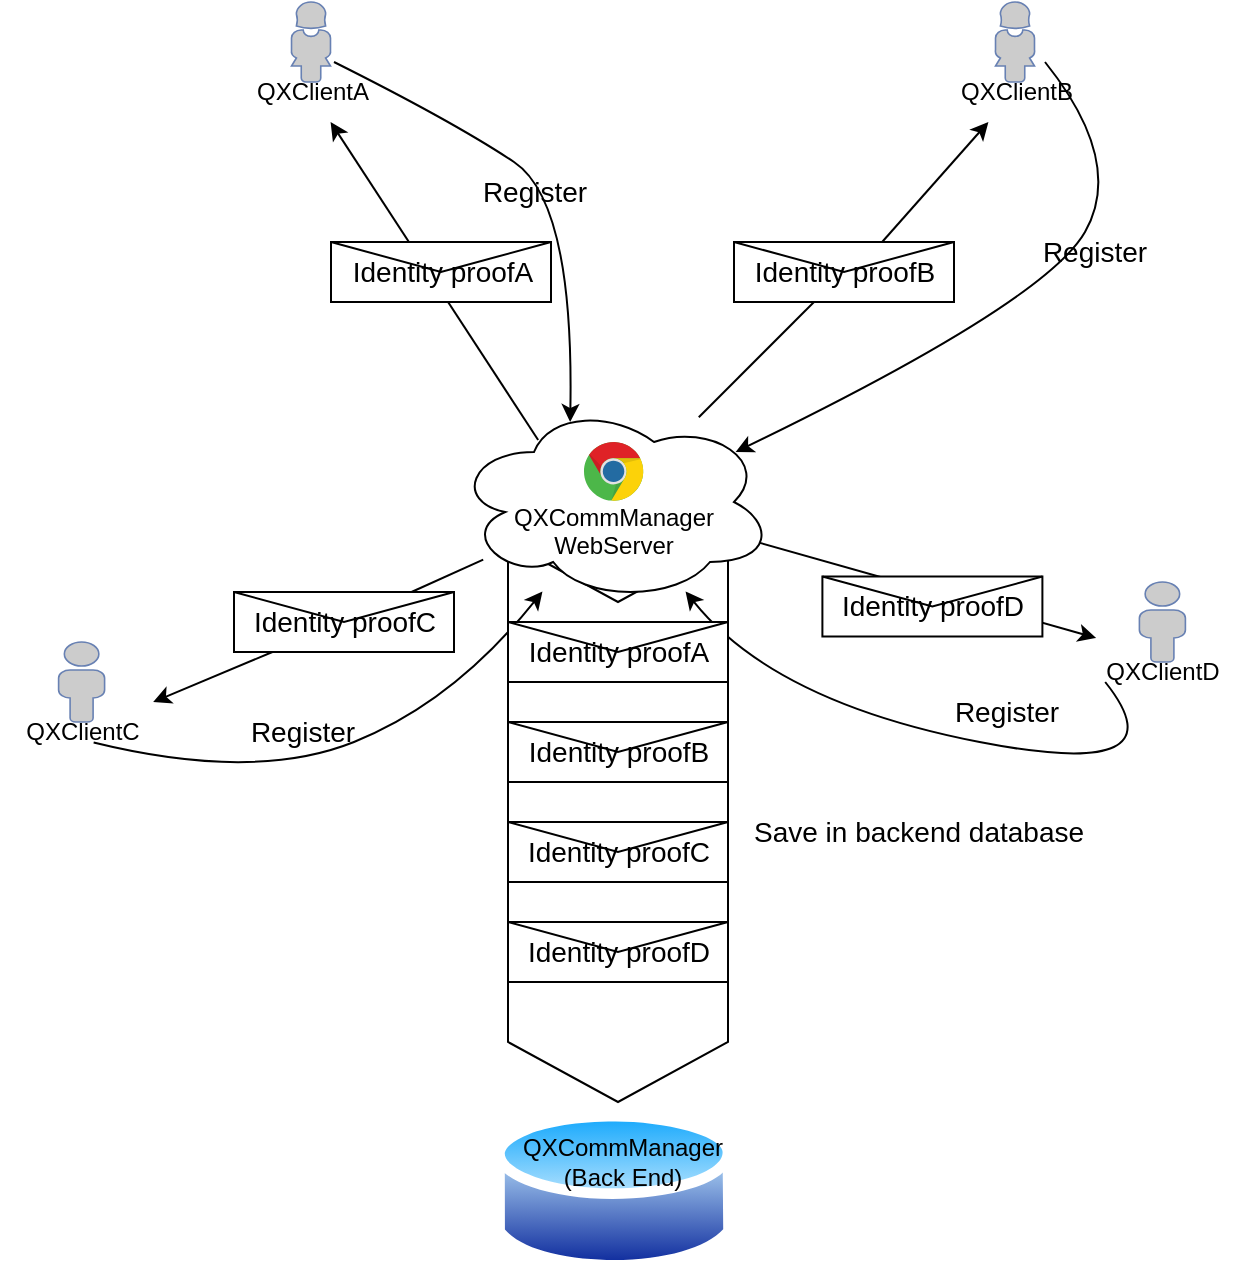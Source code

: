 <mxfile version="20.8.16" type="device"><diagram id="prtHgNgQTEPvFCAcTncT" name="Page-1"><mxGraphModel dx="1418" dy="820" grid="1" gridSize="10" guides="1" tooltips="1" connect="1" arrows="1" fold="1" page="1" pageScale="1" pageWidth="827" pageHeight="1169" math="0" shadow="0"><root><mxCell id="0"/><mxCell id="1" parent="0"/><mxCell id="p9M1UZCPdhUllJos0lhm-1" value="" style="html=1;shadow=0;dashed=0;align=center;verticalAlign=middle;shape=mxgraph.arrows2.arrow;dy=0;dx=30;notch=30;direction=south;" vertex="1" parent="1"><mxGeometry x="287" y="360" width="110" height="280" as="geometry"/></mxCell><mxCell id="-nCqYkHzK6jDtkny3kdg-1" value="&lt;br&gt;&lt;br&gt;QXCommManager&lt;br&gt;WebServer" style="ellipse;shape=cloud;whiteSpace=wrap;html=1;align=center;" parent="1" vertex="1"><mxGeometry x="260" y="290" width="160" height="100" as="geometry"/></mxCell><mxCell id="-nCqYkHzK6jDtkny3kdg-19" value="" style="fontColor=#0066CC;verticalAlign=top;verticalLabelPosition=bottom;labelPosition=center;align=center;html=1;outlineConnect=0;fillColor=#CCCCCC;strokeColor=#6881B3;gradientColor=none;gradientDirection=north;strokeWidth=2;shape=mxgraph.networks.user_male;" parent="1" vertex="1"><mxGeometry x="62.3" y="410" width="23" height="40" as="geometry"/></mxCell><mxCell id="-nCqYkHzK6jDtkny3kdg-20" value="" style="fontColor=#0066CC;verticalAlign=top;verticalLabelPosition=bottom;labelPosition=center;align=center;html=1;outlineConnect=0;fillColor=#CCCCCC;strokeColor=#6881B3;gradientColor=none;gradientDirection=north;strokeWidth=2;shape=mxgraph.networks.user_female;" parent="1" vertex="1"><mxGeometry x="178.5" y="90" width="20" height="40" as="geometry"/></mxCell><mxCell id="-nCqYkHzK6jDtkny3kdg-22" value="QXClientC" style="text;html=1;align=center;verticalAlign=middle;resizable=0;points=[];autosize=1;strokeColor=none;fillColor=none;" parent="1" vertex="1"><mxGeometry x="33.8" y="440" width="80" height="30" as="geometry"/></mxCell><mxCell id="-nCqYkHzK6jDtkny3kdg-28" value="QXClientA" style="text;html=1;align=center;verticalAlign=middle;resizable=0;points=[];autosize=1;strokeColor=none;fillColor=none;" parent="1" vertex="1"><mxGeometry x="148.5" y="120" width="80" height="30" as="geometry"/></mxCell><mxCell id="-nCqYkHzK6jDtkny3kdg-29" value="" style="fontColor=#0066CC;verticalAlign=top;verticalLabelPosition=bottom;labelPosition=center;align=center;html=1;outlineConnect=0;fillColor=#CCCCCC;strokeColor=#6881B3;gradientColor=none;gradientDirection=north;strokeWidth=2;shape=mxgraph.networks.user_female;" parent="1" vertex="1"><mxGeometry x="530.5" y="90" width="20" height="40" as="geometry"/></mxCell><mxCell id="-nCqYkHzK6jDtkny3kdg-30" value="QXClientB" style="text;html=1;align=center;verticalAlign=middle;resizable=0;points=[];autosize=1;strokeColor=none;fillColor=none;" parent="1" vertex="1"><mxGeometry x="500.5" y="120" width="80" height="30" as="geometry"/></mxCell><mxCell id="-nCqYkHzK6jDtkny3kdg-31" value="" style="fontColor=#0066CC;verticalAlign=top;verticalLabelPosition=bottom;labelPosition=center;align=center;html=1;outlineConnect=0;fillColor=#CCCCCC;strokeColor=#6881B3;gradientColor=none;gradientDirection=north;strokeWidth=2;shape=mxgraph.networks.user_male;" parent="1" vertex="1"><mxGeometry x="602.7" y="380" width="23" height="40" as="geometry"/></mxCell><mxCell id="-nCqYkHzK6jDtkny3kdg-32" value="QXClientD" style="text;html=1;align=center;verticalAlign=middle;resizable=0;points=[];autosize=1;strokeColor=none;fillColor=none;" parent="1" vertex="1"><mxGeometry x="574.2" y="410" width="80" height="30" as="geometry"/></mxCell><mxCell id="-nCqYkHzK6jDtkny3kdg-34" value="" style="endArrow=classic;html=1;rounded=0;entryX=0.086;entryY=-0.067;entryDx=0;entryDy=0;entryPerimeter=0;" parent="1" source="-nCqYkHzK6jDtkny3kdg-1" target="-nCqYkHzK6jDtkny3kdg-32" edge="1"><mxGeometry relative="1" as="geometry"><mxPoint x="420.0" y="485" as="sourcePoint"/><mxPoint x="479.2" y="410" as="targetPoint"/></mxGeometry></mxCell><mxCell id="-nCqYkHzK6jDtkny3kdg-35" value="&lt;font style=&quot;font-size: 14px;&quot;&gt;Identity proofD&lt;/font&gt;" style="shape=message;html=1;outlineConnect=0;" parent="-nCqYkHzK6jDtkny3kdg-34" vertex="1"><mxGeometry width="110" height="30" relative="1" as="geometry"><mxPoint x="-53" y="-7" as="offset"/></mxGeometry></mxCell><mxCell id="-nCqYkHzK6jDtkny3kdg-36" value="" style="endArrow=classic;html=1;rounded=0;exitX=0.625;exitY=0.2;exitDx=0;exitDy=0;exitPerimeter=0;startArrow=none;" parent="1" source="-nCqYkHzK6jDtkny3kdg-42" target="-nCqYkHzK6jDtkny3kdg-30" edge="1"><mxGeometry relative="1" as="geometry"><mxPoint x="486.5" y="325" as="sourcePoint"/><mxPoint x="651.52" y="247.99" as="targetPoint"/></mxGeometry></mxCell><mxCell id="-nCqYkHzK6jDtkny3kdg-38" value="" style="endArrow=classic;html=1;rounded=0;exitX=0.263;exitY=0.19;exitDx=0;exitDy=0;exitPerimeter=0;" parent="1" source="-nCqYkHzK6jDtkny3kdg-1" target="-nCqYkHzK6jDtkny3kdg-28" edge="1"><mxGeometry relative="1" as="geometry"><mxPoint x="370" y="320" as="sourcePoint"/><mxPoint x="466" y="160" as="targetPoint"/></mxGeometry></mxCell><mxCell id="-nCqYkHzK6jDtkny3kdg-40" value="" style="endArrow=classic;html=1;rounded=0;startArrow=none;" parent="1" source="-nCqYkHzK6jDtkny3kdg-47" target="-nCqYkHzK6jDtkny3kdg-22" edge="1"><mxGeometry relative="1" as="geometry"><mxPoint x="260.0" y="530" as="sourcePoint"/><mxPoint x="108.8" y="469" as="targetPoint"/></mxGeometry></mxCell><mxCell id="-nCqYkHzK6jDtkny3kdg-44" value="" style="endArrow=none;html=1;rounded=0;" parent="1" source="-nCqYkHzK6jDtkny3kdg-1" target="-nCqYkHzK6jDtkny3kdg-42" edge="1"><mxGeometry relative="1" as="geometry"><mxPoint x="435.5" y="310" as="sourcePoint"/><mxPoint x="531.5" y="150" as="targetPoint"/></mxGeometry></mxCell><mxCell id="-nCqYkHzK6jDtkny3kdg-42" value="&lt;font style=&quot;font-size: 14px;&quot;&gt;Identity proofB&lt;/font&gt;" style="shape=message;html=1;outlineConnect=0;" parent="1" vertex="1"><mxGeometry x="400.0" y="209.995" width="110" height="30" as="geometry"/></mxCell><mxCell id="-nCqYkHzK6jDtkny3kdg-45" value="&lt;font style=&quot;font-size: 14px;&quot;&gt;Identity proofA&lt;/font&gt;" style="shape=message;html=1;outlineConnect=0;" parent="1" vertex="1"><mxGeometry x="198.5" y="209.995" width="110" height="30" as="geometry"/></mxCell><mxCell id="-nCqYkHzK6jDtkny3kdg-51" value="" style="curved=1;endArrow=classic;html=1;rounded=0;fontSize=14;entryX=0.363;entryY=0.1;entryDx=0;entryDy=0;entryPerimeter=0;" parent="1" target="-nCqYkHzK6jDtkny3kdg-1" edge="1"><mxGeometry width="50" height="50" relative="1" as="geometry"><mxPoint x="200" y="120" as="sourcePoint"/><mxPoint x="250" y="70" as="targetPoint"/><Array as="points"><mxPoint x="260" y="150"/><mxPoint x="320" y="190"/></Array></mxGeometry></mxCell><mxCell id="-nCqYkHzK6jDtkny3kdg-52" value="Register" style="text;html=1;align=center;verticalAlign=middle;resizable=0;points=[];autosize=1;strokeColor=none;fillColor=none;fontSize=14;" parent="1" vertex="1"><mxGeometry x="260" y="170" width="80" height="30" as="geometry"/></mxCell><mxCell id="-nCqYkHzK6jDtkny3kdg-54" value="" style="curved=1;endArrow=classic;html=1;rounded=0;fontSize=14;entryX=0.88;entryY=0.25;entryDx=0;entryDy=0;entryPerimeter=0;" parent="1" target="-nCqYkHzK6jDtkny3kdg-1" edge="1"><mxGeometry width="50" height="50" relative="1" as="geometry"><mxPoint x="555.5" y="120" as="sourcePoint"/><mxPoint x="465.5" y="310" as="targetPoint"/><Array as="points"><mxPoint x="595.5" y="170"/><mxPoint x="555.5" y="240"/></Array></mxGeometry></mxCell><mxCell id="-nCqYkHzK6jDtkny3kdg-55" value="Register" style="text;html=1;align=center;verticalAlign=middle;resizable=0;points=[];autosize=1;strokeColor=none;fillColor=none;fontSize=14;" parent="1" vertex="1"><mxGeometry x="540" y="200" width="80" height="30" as="geometry"/></mxCell><mxCell id="-nCqYkHzK6jDtkny3kdg-59" value="" style="endArrow=none;html=1;rounded=0;" parent="1" source="-nCqYkHzK6jDtkny3kdg-1" target="-nCqYkHzK6jDtkny3kdg-47" edge="1"><mxGeometry relative="1" as="geometry"><mxPoint x="274.235" y="368.47" as="sourcePoint"/><mxPoint x="108.522" y="440" as="targetPoint"/></mxGeometry></mxCell><mxCell id="-nCqYkHzK6jDtkny3kdg-47" value="&lt;font style=&quot;font-size: 14px;&quot;&gt;Identity proofC&lt;/font&gt;" style="shape=message;html=1;outlineConnect=0;" parent="1" vertex="1"><mxGeometry x="150.0" y="384.995" width="110" height="30" as="geometry"/></mxCell><mxCell id="-nCqYkHzK6jDtkny3kdg-60" value="" style="curved=1;endArrow=classic;html=1;rounded=0;fontSize=14;" parent="1" target="-nCqYkHzK6jDtkny3kdg-1" edge="1"><mxGeometry width="50" height="50" relative="1" as="geometry"><mxPoint x="585.6" y="430" as="sourcePoint"/><mxPoint x="430.9" y="625" as="targetPoint"/><Array as="points"><mxPoint x="625.6" y="480"/><mxPoint x="420" y="440"/></Array></mxGeometry></mxCell><mxCell id="-nCqYkHzK6jDtkny3kdg-61" value="Register" style="text;html=1;align=center;verticalAlign=middle;resizable=0;points=[];autosize=1;strokeColor=none;fillColor=none;fontSize=14;" parent="1" vertex="1"><mxGeometry x="495.5" y="430" width="80" height="30" as="geometry"/></mxCell><mxCell id="-nCqYkHzK6jDtkny3kdg-62" value="" style="curved=1;endArrow=classic;html=1;rounded=0;fontSize=14;" parent="1" target="-nCqYkHzK6jDtkny3kdg-1" edge="1"><mxGeometry width="50" height="50" relative="1" as="geometry"><mxPoint x="79.82" y="460.27" as="sourcePoint"/><mxPoint x="-130.003" y="414.991" as="targetPoint"/><Array as="points"><mxPoint x="160" y="480"/><mxPoint x="260" y="440"/></Array></mxGeometry></mxCell><mxCell id="-nCqYkHzK6jDtkny3kdg-63" value="Register" style="text;html=1;align=center;verticalAlign=middle;resizable=0;points=[];autosize=1;strokeColor=none;fillColor=none;fontSize=14;" parent="1" vertex="1"><mxGeometry x="143.5" y="440" width="80" height="30" as="geometry"/></mxCell><mxCell id="gsB9Upkz0s6pjGbxG69l-1" value="" style="dashed=0;outlineConnect=0;html=1;align=center;labelPosition=center;verticalLabelPosition=bottom;verticalAlign=top;shape=mxgraph.weblogos.chrome" parent="1" vertex="1"><mxGeometry x="325" y="310" width="30" height="30" as="geometry"/></mxCell><mxCell id="p9M1UZCPdhUllJos0lhm-2" value="&lt;font style=&quot;font-size: 14px;&quot;&gt;Identity proofB&lt;/font&gt;" style="shape=message;html=1;outlineConnect=0;" vertex="1" parent="1"><mxGeometry x="287.0" y="449.995" width="110" height="30" as="geometry"/></mxCell><mxCell id="p9M1UZCPdhUllJos0lhm-3" value="&lt;font style=&quot;font-size: 14px;&quot;&gt;Identity proofA&lt;/font&gt;" style="shape=message;html=1;outlineConnect=0;" vertex="1" parent="1"><mxGeometry x="287.0" y="399.995" width="110" height="30" as="geometry"/></mxCell><mxCell id="p9M1UZCPdhUllJos0lhm-4" value="&lt;font style=&quot;font-size: 14px;&quot;&gt;Identity proofC&lt;/font&gt;" style="shape=message;html=1;outlineConnect=0;" vertex="1" parent="1"><mxGeometry x="287.0" y="499.995" width="110" height="30" as="geometry"/></mxCell><mxCell id="p9M1UZCPdhUllJos0lhm-5" value="&lt;font style=&quot;font-size: 14px;&quot;&gt;Identity proofD&lt;/font&gt;" style="shape=message;html=1;outlineConnect=0;" vertex="1" parent="1"><mxGeometry x="287.0" y="549.995" width="110" height="30" as="geometry"/></mxCell><mxCell id="p9M1UZCPdhUllJos0lhm-6" value="" style="aspect=fixed;perimeter=ellipsePerimeter;html=1;align=center;shadow=0;dashed=0;spacingTop=3;image;image=img/lib/active_directory/database.svg;" vertex="1" parent="1"><mxGeometry x="280" y="640" width="120" height="88.8" as="geometry"/></mxCell><mxCell id="p9M1UZCPdhUllJos0lhm-7" value="QXCommManager&lt;br style=&quot;border-color: var(--border-color);&quot;&gt;&lt;span style=&quot;&quot;&gt;(Back&amp;nbsp;End)&lt;/span&gt;" style="text;html=1;align=center;verticalAlign=middle;resizable=0;points=[];autosize=1;strokeColor=none;fillColor=none;" vertex="1" parent="1"><mxGeometry x="284" y="650" width="120" height="40" as="geometry"/></mxCell><mxCell id="p9M1UZCPdhUllJos0lhm-8" value="&lt;font style=&quot;font-size: 14px;&quot;&gt;Save in backend database&lt;/font&gt;" style="text;html=1;align=center;verticalAlign=middle;resizable=0;points=[];autosize=1;strokeColor=none;fillColor=none;" vertex="1" parent="1"><mxGeometry x="397" y="490" width="190" height="30" as="geometry"/></mxCell></root></mxGraphModel></diagram></mxfile>